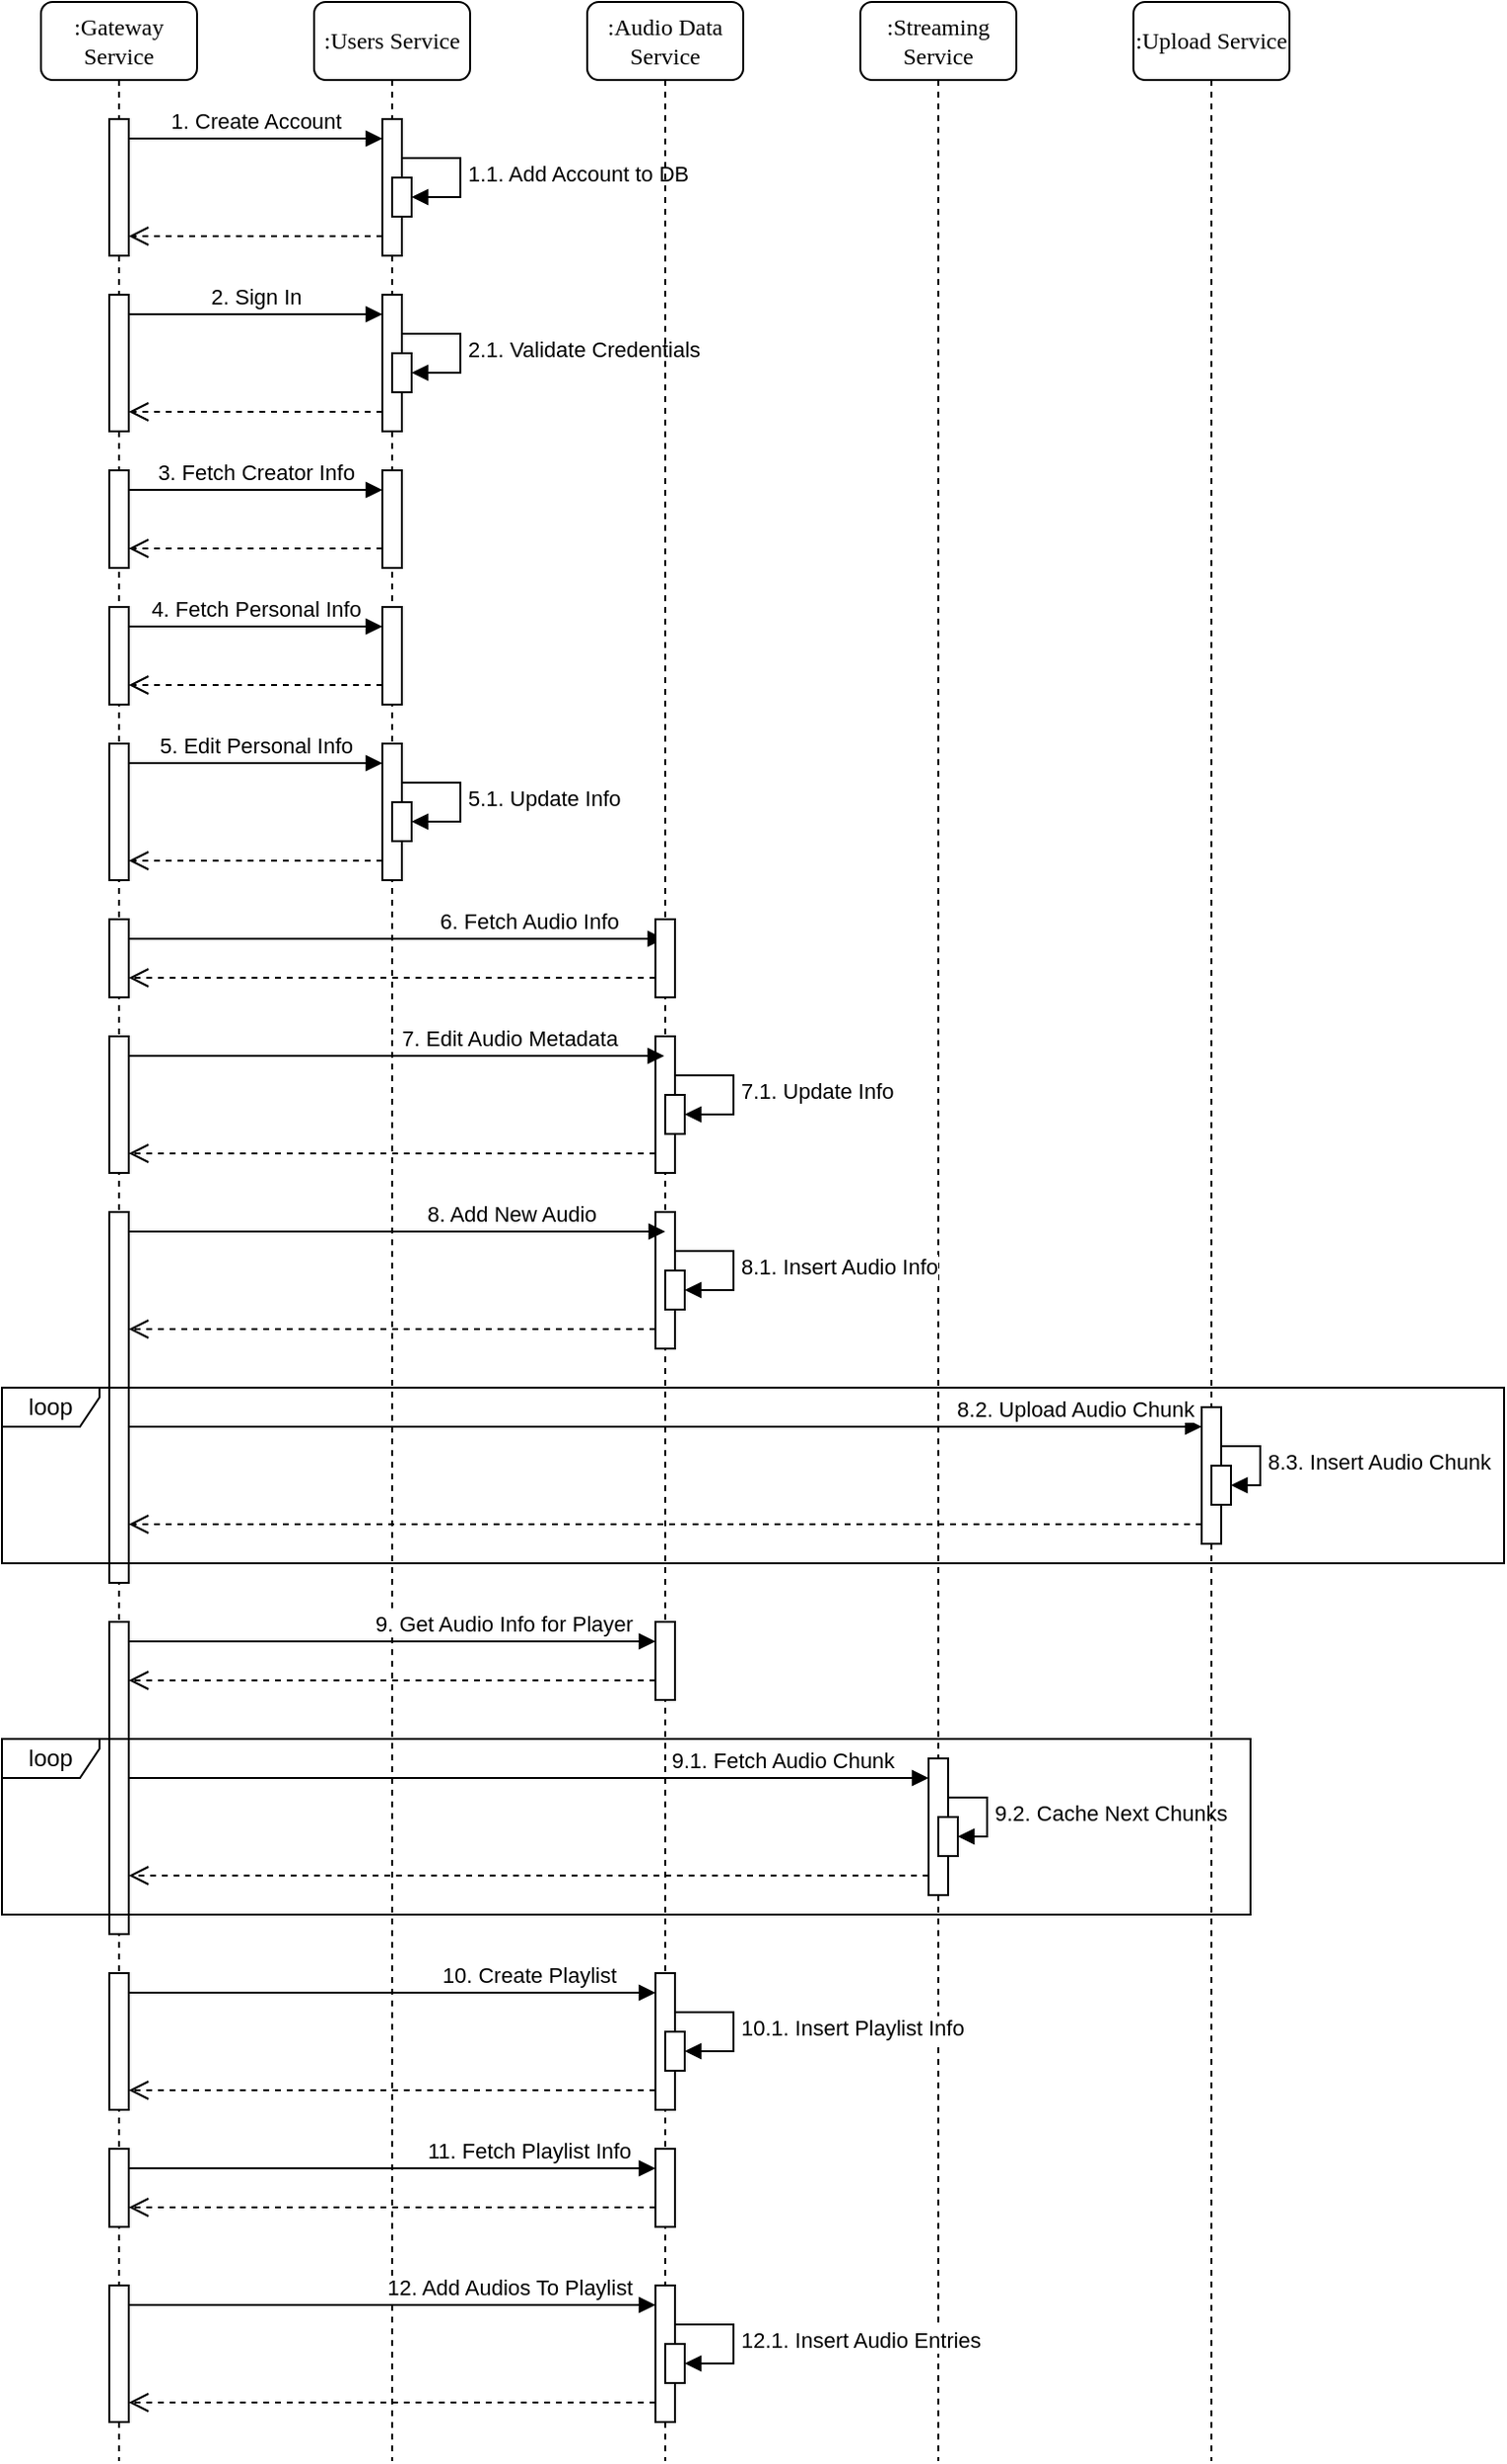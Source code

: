 <mxfile version="24.3.1" type="github">
  <diagram name="Page-1" id="13e1069c-82ec-6db2-03f1-153e76fe0fe0">
    <mxGraphModel dx="2011" dy="1060" grid="1" gridSize="10" guides="1" tooltips="1" connect="1" arrows="1" fold="1" page="0" pageScale="1" pageWidth="1100" pageHeight="850" background="none" math="0" shadow="0">
      <root>
        <mxCell id="0" />
        <mxCell id="1" parent="0" />
        <mxCell id="7baba1c4bc27f4b0-2" value=":Gateway Service" style="shape=umlLifeline;perimeter=lifelinePerimeter;whiteSpace=wrap;html=1;container=1;collapsible=0;recursiveResize=0;outlineConnect=0;rounded=1;shadow=0;comic=0;labelBackgroundColor=none;strokeWidth=1;fontFamily=Verdana;fontSize=12;align=center;" parent="1" vertex="1">
          <mxGeometry x="280" y="80" width="80" height="1260" as="geometry" />
        </mxCell>
        <mxCell id="Jwiv7qxnIvKgj8f71Bxk-2" value="" style="html=1;points=[[0,0,0,0,5],[0,1,0,0,-5],[1,0,0,0,5],[1,1,0,0,-5]];perimeter=orthogonalPerimeter;outlineConnect=0;targetShapes=umlLifeline;portConstraint=eastwest;newEdgeStyle={&quot;curved&quot;:0,&quot;rounded&quot;:0};" parent="7baba1c4bc27f4b0-2" vertex="1">
          <mxGeometry x="35" y="60" width="10" height="70" as="geometry" />
        </mxCell>
        <mxCell id="Jwiv7qxnIvKgj8f71Bxk-15" value="" style="html=1;points=[[0,0,0,0,5],[0,1,0,0,-5],[1,0,0,0,5],[1,1,0,0,-5]];perimeter=orthogonalPerimeter;outlineConnect=0;targetShapes=umlLifeline;portConstraint=eastwest;newEdgeStyle={&quot;curved&quot;:0,&quot;rounded&quot;:0};" parent="7baba1c4bc27f4b0-2" vertex="1">
          <mxGeometry x="35" y="150" width="10" height="70" as="geometry" />
        </mxCell>
        <mxCell id="Jwiv7qxnIvKgj8f71Bxk-19" value="2. Sign In" style="html=1;verticalAlign=bottom;endArrow=block;curved=0;rounded=0;" parent="7baba1c4bc27f4b0-2" target="Jwiv7qxnIvKgj8f71Bxk-16" edge="1">
          <mxGeometry width="80" relative="1" as="geometry">
            <mxPoint x="45" y="160" as="sourcePoint" />
            <mxPoint x="155" y="160" as="targetPoint" />
          </mxGeometry>
        </mxCell>
        <mxCell id="Jwiv7qxnIvKgj8f71Bxk-20" value="" style="html=1;verticalAlign=bottom;endArrow=open;dashed=1;endSize=8;curved=0;rounded=0;" parent="7baba1c4bc27f4b0-2" source="Jwiv7qxnIvKgj8f71Bxk-16" edge="1">
          <mxGeometry relative="1" as="geometry">
            <mxPoint x="155" y="210" as="sourcePoint" />
            <mxPoint x="45" y="210" as="targetPoint" />
          </mxGeometry>
        </mxCell>
        <mxCell id="Jwiv7qxnIvKgj8f71Bxk-25" value="" style="html=1;points=[[0,0,0,0,5],[0,1,0,0,-5],[1,0,0,0,5],[1,1,0,0,-5]];perimeter=orthogonalPerimeter;outlineConnect=0;targetShapes=umlLifeline;portConstraint=eastwest;newEdgeStyle={&quot;curved&quot;:0,&quot;rounded&quot;:0};" parent="7baba1c4bc27f4b0-2" vertex="1">
          <mxGeometry x="35" y="240" width="10" height="50" as="geometry" />
        </mxCell>
        <mxCell id="Jwiv7qxnIvKgj8f71Bxk-26" value="3. Fetch Creator Info" style="html=1;verticalAlign=bottom;endArrow=block;curved=0;rounded=0;" parent="7baba1c4bc27f4b0-2" target="Jwiv7qxnIvKgj8f71Bxk-22" edge="1">
          <mxGeometry width="80" relative="1" as="geometry">
            <mxPoint x="45" y="250" as="sourcePoint" />
            <mxPoint x="155" y="250" as="targetPoint" />
          </mxGeometry>
        </mxCell>
        <mxCell id="Jwiv7qxnIvKgj8f71Bxk-29" value="" style="html=1;points=[[0,0,0,0,5],[0,1,0,0,-5],[1,0,0,0,5],[1,1,0,0,-5]];perimeter=orthogonalPerimeter;outlineConnect=0;targetShapes=umlLifeline;portConstraint=eastwest;newEdgeStyle={&quot;curved&quot;:0,&quot;rounded&quot;:0};" parent="7baba1c4bc27f4b0-2" vertex="1">
          <mxGeometry x="35" y="310" width="10" height="50" as="geometry" />
        </mxCell>
        <mxCell id="Jwiv7qxnIvKgj8f71Bxk-30" value="4. Fetch Personal Info" style="html=1;verticalAlign=bottom;endArrow=block;curved=0;rounded=0;" parent="7baba1c4bc27f4b0-2" target="Jwiv7qxnIvKgj8f71Bxk-34" edge="1">
          <mxGeometry width="80" relative="1" as="geometry">
            <mxPoint x="45" y="320" as="sourcePoint" />
            <mxPoint x="155" y="320" as="targetPoint" />
          </mxGeometry>
        </mxCell>
        <mxCell id="Jwiv7qxnIvKgj8f71Bxk-38" value="" style="html=1;points=[[0,0,0,0,5],[0,1,0,0,-5],[1,0,0,0,5],[1,1,0,0,-5]];perimeter=orthogonalPerimeter;outlineConnect=0;targetShapes=umlLifeline;portConstraint=eastwest;newEdgeStyle={&quot;curved&quot;:0,&quot;rounded&quot;:0};" parent="7baba1c4bc27f4b0-2" vertex="1">
          <mxGeometry x="35" y="380" width="10" height="70" as="geometry" />
        </mxCell>
        <mxCell id="Jwiv7qxnIvKgj8f71Bxk-40" value="" style="html=1;verticalAlign=bottom;endArrow=open;dashed=1;endSize=8;curved=0;rounded=0;" parent="7baba1c4bc27f4b0-2" edge="1">
          <mxGeometry relative="1" as="geometry">
            <mxPoint x="175" y="440" as="sourcePoint" />
            <mxPoint x="45" y="440" as="targetPoint" />
          </mxGeometry>
        </mxCell>
        <mxCell id="Jwiv7qxnIvKgj8f71Bxk-47" value="" style="html=1;points=[[0,0,0,0,5],[0,1,0,0,-5],[1,0,0,0,5],[1,1,0,0,-5]];perimeter=orthogonalPerimeter;outlineConnect=0;targetShapes=umlLifeline;portConstraint=eastwest;newEdgeStyle={&quot;curved&quot;:0,&quot;rounded&quot;:0};" parent="7baba1c4bc27f4b0-2" vertex="1">
          <mxGeometry x="35" y="470" width="10" height="40" as="geometry" />
        </mxCell>
        <mxCell id="Jwiv7qxnIvKgj8f71Bxk-60" value="" style="html=1;points=[[0,0,0,0,5],[0,1,0,0,-5],[1,0,0,0,5],[1,1,0,0,-5]];perimeter=orthogonalPerimeter;outlineConnect=0;targetShapes=umlLifeline;portConstraint=eastwest;newEdgeStyle={&quot;curved&quot;:0,&quot;rounded&quot;:0};" parent="7baba1c4bc27f4b0-2" vertex="1">
          <mxGeometry x="35" y="530" width="10" height="70" as="geometry" />
        </mxCell>
        <mxCell id="Jwiv7qxnIvKgj8f71Bxk-61" value="" style="html=1;points=[[0,0,0,0,5],[0,1,0,0,-5],[1,0,0,0,5],[1,1,0,0,-5]];perimeter=orthogonalPerimeter;outlineConnect=0;targetShapes=umlLifeline;portConstraint=eastwest;newEdgeStyle={&quot;curved&quot;:0,&quot;rounded&quot;:0};" parent="7baba1c4bc27f4b0-2" vertex="1">
          <mxGeometry x="35" y="620" width="10" height="190" as="geometry" />
        </mxCell>
        <mxCell id="Jwiv7qxnIvKgj8f71Bxk-50" value="6. Fetch Audio Info" style="html=1;verticalAlign=bottom;endArrow=block;curved=0;rounded=0;" parent="7baba1c4bc27f4b0-2" target="7baba1c4bc27f4b0-6" edge="1">
          <mxGeometry x="0.494" width="80" relative="1" as="geometry">
            <mxPoint x="45" y="480" as="sourcePoint" />
            <mxPoint x="125" y="480" as="targetPoint" />
            <mxPoint as="offset" />
          </mxGeometry>
        </mxCell>
        <mxCell id="K_qDff4IZVfocPg8R-Bt-2" value="" style="html=1;points=[[0,0,0,0,5],[0,1,0,0,-5],[1,0,0,0,5],[1,1,0,0,-5]];perimeter=orthogonalPerimeter;outlineConnect=0;targetShapes=umlLifeline;portConstraint=eastwest;newEdgeStyle={&quot;curved&quot;:0,&quot;rounded&quot;:0};" vertex="1" parent="7baba1c4bc27f4b0-2">
          <mxGeometry x="35" y="1010" width="10" height="70" as="geometry" />
        </mxCell>
        <mxCell id="7baba1c4bc27f4b0-3" value=":Users Service" style="shape=umlLifeline;perimeter=lifelinePerimeter;whiteSpace=wrap;html=1;container=1;collapsible=0;recursiveResize=0;outlineConnect=0;rounded=1;shadow=0;comic=0;labelBackgroundColor=none;strokeWidth=1;fontFamily=Verdana;fontSize=12;align=center;" parent="1" vertex="1">
          <mxGeometry x="420" y="80" width="80" height="1260" as="geometry" />
        </mxCell>
        <mxCell id="Jwiv7qxnIvKgj8f71Bxk-4" value="" style="html=1;points=[[0,0,0,0,5],[0,1,0,0,-5],[1,0,0,0,5],[1,1,0,0,-5]];perimeter=orthogonalPerimeter;outlineConnect=0;targetShapes=umlLifeline;portConstraint=eastwest;newEdgeStyle={&quot;curved&quot;:0,&quot;rounded&quot;:0};" parent="7baba1c4bc27f4b0-3" vertex="1">
          <mxGeometry x="35" y="60" width="10" height="70" as="geometry" />
        </mxCell>
        <mxCell id="Jwiv7qxnIvKgj8f71Bxk-9" value="" style="html=1;points=[[0,0,0,0,5],[0,1,0,0,-5],[1,0,0,0,5],[1,1,0,0,-5]];perimeter=orthogonalPerimeter;outlineConnect=0;targetShapes=umlLifeline;portConstraint=eastwest;newEdgeStyle={&quot;curved&quot;:0,&quot;rounded&quot;:0};" parent="7baba1c4bc27f4b0-3" vertex="1">
          <mxGeometry x="40" y="90" width="10" height="20" as="geometry" />
        </mxCell>
        <mxCell id="Jwiv7qxnIvKgj8f71Bxk-10" value="&lt;font style=&quot;font-size: 11px;&quot;&gt;1.1. Add Account to DB&lt;/font&gt;" style="html=1;align=left;spacingLeft=2;endArrow=block;rounded=0;edgeStyle=orthogonalEdgeStyle;curved=0;rounded=0;" parent="7baba1c4bc27f4b0-3" target="Jwiv7qxnIvKgj8f71Bxk-9" edge="1">
          <mxGeometry x="-0.001" relative="1" as="geometry">
            <mxPoint x="45" y="80" as="sourcePoint" />
            <Array as="points">
              <mxPoint x="75" y="80" />
              <mxPoint x="75" y="100" />
            </Array>
            <mxPoint as="offset" />
          </mxGeometry>
        </mxCell>
        <mxCell id="Jwiv7qxnIvKgj8f71Bxk-12" value="1. Create Account" style="html=1;verticalAlign=bottom;endArrow=block;curved=0;rounded=0;entryX=0;entryY=0;entryDx=0;entryDy=5;entryPerimeter=0;" parent="7baba1c4bc27f4b0-3" source="Jwiv7qxnIvKgj8f71Bxk-2" edge="1">
          <mxGeometry width="80" relative="1" as="geometry">
            <mxPoint x="-75" y="70" as="sourcePoint" />
            <mxPoint x="35" y="70" as="targetPoint" />
          </mxGeometry>
        </mxCell>
        <mxCell id="Jwiv7qxnIvKgj8f71Bxk-13" value="" style="html=1;verticalAlign=bottom;endArrow=open;dashed=1;endSize=8;curved=0;rounded=0;" parent="7baba1c4bc27f4b0-3" target="Jwiv7qxnIvKgj8f71Bxk-2" edge="1">
          <mxGeometry relative="1" as="geometry">
            <mxPoint x="35" y="120" as="sourcePoint" />
            <mxPoint x="-75" y="120" as="targetPoint" />
          </mxGeometry>
        </mxCell>
        <mxCell id="Jwiv7qxnIvKgj8f71Bxk-16" value="" style="html=1;points=[[0,0,0,0,5],[0,1,0,0,-5],[1,0,0,0,5],[1,1,0,0,-5]];perimeter=orthogonalPerimeter;outlineConnect=0;targetShapes=umlLifeline;portConstraint=eastwest;newEdgeStyle={&quot;curved&quot;:0,&quot;rounded&quot;:0};" parent="7baba1c4bc27f4b0-3" vertex="1">
          <mxGeometry x="35" y="150" width="10" height="70" as="geometry" />
        </mxCell>
        <mxCell id="Jwiv7qxnIvKgj8f71Bxk-18" value="&lt;font style=&quot;font-size: 11px;&quot;&gt;2.1. Validate Credentials&lt;/font&gt;" style="html=1;align=left;spacingLeft=2;endArrow=block;rounded=0;edgeStyle=orthogonalEdgeStyle;curved=0;rounded=0;" parent="7baba1c4bc27f4b0-3" target="Jwiv7qxnIvKgj8f71Bxk-17" edge="1">
          <mxGeometry x="-0.001" relative="1" as="geometry">
            <mxPoint x="45" y="170" as="sourcePoint" />
            <Array as="points">
              <mxPoint x="75" y="170" />
              <mxPoint x="75" y="190" />
            </Array>
            <mxPoint as="offset" />
          </mxGeometry>
        </mxCell>
        <mxCell id="Jwiv7qxnIvKgj8f71Bxk-17" value="" style="html=1;points=[[0,0,0,0,5],[0,1,0,0,-5],[1,0,0,0,5],[1,1,0,0,-5]];perimeter=orthogonalPerimeter;outlineConnect=0;targetShapes=umlLifeline;portConstraint=eastwest;newEdgeStyle={&quot;curved&quot;:0,&quot;rounded&quot;:0};" parent="7baba1c4bc27f4b0-3" vertex="1">
          <mxGeometry x="40" y="180" width="10" height="20" as="geometry" />
        </mxCell>
        <mxCell id="Jwiv7qxnIvKgj8f71Bxk-22" value="" style="html=1;points=[[0,0,0,0,5],[0,1,0,0,-5],[1,0,0,0,5],[1,1,0,0,-5]];perimeter=orthogonalPerimeter;outlineConnect=0;targetShapes=umlLifeline;portConstraint=eastwest;newEdgeStyle={&quot;curved&quot;:0,&quot;rounded&quot;:0};" parent="7baba1c4bc27f4b0-3" vertex="1">
          <mxGeometry x="35" y="240" width="10" height="50" as="geometry" />
        </mxCell>
        <mxCell id="Jwiv7qxnIvKgj8f71Bxk-34" value="" style="html=1;points=[[0,0,0,0,5],[0,1,0,0,-5],[1,0,0,0,5],[1,1,0,0,-5]];perimeter=orthogonalPerimeter;outlineConnect=0;targetShapes=umlLifeline;portConstraint=eastwest;newEdgeStyle={&quot;curved&quot;:0,&quot;rounded&quot;:0};" parent="7baba1c4bc27f4b0-3" vertex="1">
          <mxGeometry x="35" y="310" width="10" height="50" as="geometry" />
        </mxCell>
        <mxCell id="Jwiv7qxnIvKgj8f71Bxk-42" value="&lt;font style=&quot;font-size: 11px;&quot;&gt;5.1. Update Info&lt;/font&gt;" style="html=1;align=left;spacingLeft=2;endArrow=block;rounded=0;edgeStyle=orthogonalEdgeStyle;curved=0;rounded=0;" parent="7baba1c4bc27f4b0-3" target="Jwiv7qxnIvKgj8f71Bxk-43" edge="1">
          <mxGeometry x="-0.001" relative="1" as="geometry">
            <mxPoint x="45" y="400" as="sourcePoint" />
            <Array as="points">
              <mxPoint x="75" y="400" />
              <mxPoint x="75" y="420" />
            </Array>
            <mxPoint as="offset" />
          </mxGeometry>
        </mxCell>
        <mxCell id="Jwiv7qxnIvKgj8f71Bxk-41" value="" style="html=1;points=[[0,0,0,0,5],[0,1,0,0,-5],[1,0,0,0,5],[1,1,0,0,-5]];perimeter=orthogonalPerimeter;outlineConnect=0;targetShapes=umlLifeline;portConstraint=eastwest;newEdgeStyle={&quot;curved&quot;:0,&quot;rounded&quot;:0};" parent="7baba1c4bc27f4b0-3" vertex="1">
          <mxGeometry x="35" y="380" width="10" height="70" as="geometry" />
        </mxCell>
        <mxCell id="Jwiv7qxnIvKgj8f71Bxk-43" value="" style="html=1;points=[[0,0,0,0,5],[0,1,0,0,-5],[1,0,0,0,5],[1,1,0,0,-5]];perimeter=orthogonalPerimeter;outlineConnect=0;targetShapes=umlLifeline;portConstraint=eastwest;newEdgeStyle={&quot;curved&quot;:0,&quot;rounded&quot;:0};" parent="7baba1c4bc27f4b0-3" vertex="1">
          <mxGeometry x="40" y="410" width="10" height="20" as="geometry" />
        </mxCell>
        <mxCell id="K_qDff4IZVfocPg8R-Bt-10" value="" style="html=1;verticalAlign=bottom;endArrow=open;dashed=1;endSize=8;curved=0;rounded=0;" edge="1" parent="7baba1c4bc27f4b0-3">
          <mxGeometry relative="1" as="geometry">
            <mxPoint x="175.0" y="1070" as="sourcePoint" />
            <mxPoint x="-95.0" y="1070" as="targetPoint" />
          </mxGeometry>
        </mxCell>
        <mxCell id="7baba1c4bc27f4b0-4" value=":Streaming Service" style="shape=umlLifeline;perimeter=lifelinePerimeter;whiteSpace=wrap;html=1;container=1;collapsible=0;recursiveResize=0;outlineConnect=0;rounded=1;shadow=0;comic=0;labelBackgroundColor=none;strokeWidth=1;fontFamily=Verdana;fontSize=12;align=center;" parent="1" vertex="1">
          <mxGeometry x="700" y="80" width="80" height="1260" as="geometry" />
        </mxCell>
        <mxCell id="Jwiv7qxnIvKgj8f71Bxk-82" value="" style="html=1;points=[[0,0,0,0,5],[0,1,0,0,-5],[1,0,0,0,5],[1,1,0,0,-5]];perimeter=orthogonalPerimeter;outlineConnect=0;targetShapes=umlLifeline;portConstraint=eastwest;newEdgeStyle={&quot;curved&quot;:0,&quot;rounded&quot;:0};" parent="7baba1c4bc27f4b0-4" vertex="1">
          <mxGeometry x="35" y="900" width="10" height="70" as="geometry" />
        </mxCell>
        <mxCell id="Jwiv7qxnIvKgj8f71Bxk-83" value="" style="html=1;points=[[0,0,0,0,5],[0,1,0,0,-5],[1,0,0,0,5],[1,1,0,0,-5]];perimeter=orthogonalPerimeter;outlineConnect=0;targetShapes=umlLifeline;portConstraint=eastwest;newEdgeStyle={&quot;curved&quot;:0,&quot;rounded&quot;:0};" parent="7baba1c4bc27f4b0-4" vertex="1">
          <mxGeometry x="40" y="930" width="10" height="20" as="geometry" />
        </mxCell>
        <mxCell id="Jwiv7qxnIvKgj8f71Bxk-84" value="&lt;font style=&quot;font-size: 11px;&quot;&gt;9.2. Cache Next Chunks&lt;/font&gt;" style="html=1;align=left;spacingLeft=2;endArrow=block;rounded=0;edgeStyle=orthogonalEdgeStyle;curved=0;rounded=0;" parent="7baba1c4bc27f4b0-4" source="Jwiv7qxnIvKgj8f71Bxk-82" target="Jwiv7qxnIvKgj8f71Bxk-83" edge="1">
          <mxGeometry x="-0.001" relative="1" as="geometry">
            <mxPoint x="50" y="920" as="sourcePoint" />
            <Array as="points">
              <mxPoint x="65" y="920" />
              <mxPoint x="65" y="940" />
            </Array>
            <mxPoint as="offset" />
          </mxGeometry>
        </mxCell>
        <mxCell id="7baba1c4bc27f4b0-5" value=":Upload Service" style="shape=umlLifeline;perimeter=lifelinePerimeter;whiteSpace=wrap;html=1;container=1;collapsible=0;recursiveResize=0;outlineConnect=0;rounded=1;shadow=0;comic=0;labelBackgroundColor=none;strokeWidth=1;fontFamily=Verdana;fontSize=12;align=center;" parent="1" vertex="1">
          <mxGeometry x="840" y="80" width="80" height="1260" as="geometry" />
        </mxCell>
        <mxCell id="Jwiv7qxnIvKgj8f71Bxk-75" value="" style="html=1;points=[[0,0,0,0,5],[0,1,0,0,-5],[1,0,0,0,5],[1,1,0,0,-5]];perimeter=orthogonalPerimeter;outlineConnect=0;targetShapes=umlLifeline;portConstraint=eastwest;newEdgeStyle={&quot;curved&quot;:0,&quot;rounded&quot;:0};" parent="7baba1c4bc27f4b0-5" vertex="1">
          <mxGeometry x="35" y="720" width="10" height="70" as="geometry" />
        </mxCell>
        <mxCell id="Jwiv7qxnIvKgj8f71Bxk-76" value="" style="html=1;points=[[0,0,0,0,5],[0,1,0,0,-5],[1,0,0,0,5],[1,1,0,0,-5]];perimeter=orthogonalPerimeter;outlineConnect=0;targetShapes=umlLifeline;portConstraint=eastwest;newEdgeStyle={&quot;curved&quot;:0,&quot;rounded&quot;:0};" parent="7baba1c4bc27f4b0-5" vertex="1">
          <mxGeometry x="40" y="750" width="10" height="20" as="geometry" />
        </mxCell>
        <mxCell id="Jwiv7qxnIvKgj8f71Bxk-77" value="&lt;font style=&quot;font-size: 11px;&quot;&gt;8.3. Insert Audio Chunk&lt;/font&gt;" style="html=1;align=left;spacingLeft=2;endArrow=block;rounded=0;edgeStyle=orthogonalEdgeStyle;curved=0;rounded=0;" parent="7baba1c4bc27f4b0-5" source="Jwiv7qxnIvKgj8f71Bxk-75" target="Jwiv7qxnIvKgj8f71Bxk-76" edge="1">
          <mxGeometry x="-0.001" relative="1" as="geometry">
            <mxPoint x="50" y="740" as="sourcePoint" />
            <Array as="points">
              <mxPoint x="65" y="740" />
              <mxPoint x="65" y="760" />
            </Array>
            <mxPoint as="offset" />
          </mxGeometry>
        </mxCell>
        <mxCell id="Jwiv7qxnIvKgj8f71Bxk-78" value="" style="html=1;verticalAlign=bottom;endArrow=open;dashed=1;endSize=8;curved=0;rounded=0;" parent="7baba1c4bc27f4b0-5" source="Jwiv7qxnIvKgj8f71Bxk-75" edge="1">
          <mxGeometry relative="1" as="geometry">
            <mxPoint x="-245" y="780" as="sourcePoint" />
            <mxPoint x="-515" y="780" as="targetPoint" />
          </mxGeometry>
        </mxCell>
        <mxCell id="Jwiv7qxnIvKgj8f71Bxk-79" value="8.2. Upload Audio Chunk" style="html=1;verticalAlign=bottom;endArrow=block;curved=0;rounded=0;" parent="7baba1c4bc27f4b0-5" target="Jwiv7qxnIvKgj8f71Bxk-75" edge="1">
          <mxGeometry x="0.764" width="80" relative="1" as="geometry">
            <mxPoint x="-515.0" y="730" as="sourcePoint" />
            <mxPoint x="-240" y="730" as="targetPoint" />
            <Array as="points">
              <mxPoint x="-435" y="730" />
            </Array>
            <mxPoint as="offset" />
          </mxGeometry>
        </mxCell>
        <mxCell id="7baba1c4bc27f4b0-6" value=":Audio Data Service" style="shape=umlLifeline;perimeter=lifelinePerimeter;whiteSpace=wrap;html=1;container=1;collapsible=0;recursiveResize=0;outlineConnect=0;rounded=1;shadow=0;comic=0;labelBackgroundColor=none;strokeWidth=1;fontFamily=Verdana;fontSize=12;align=center;" parent="1" vertex="1">
          <mxGeometry x="560" y="80" width="80" height="1260" as="geometry" />
        </mxCell>
        <mxCell id="Jwiv7qxnIvKgj8f71Bxk-49" value="" style="html=1;points=[[0,0,0,0,5],[0,1,0,0,-5],[1,0,0,0,5],[1,1,0,0,-5]];perimeter=orthogonalPerimeter;outlineConnect=0;targetShapes=umlLifeline;portConstraint=eastwest;newEdgeStyle={&quot;curved&quot;:0,&quot;rounded&quot;:0};" parent="7baba1c4bc27f4b0-6" vertex="1">
          <mxGeometry x="35" y="470" width="10" height="40" as="geometry" />
        </mxCell>
        <mxCell id="Jwiv7qxnIvKgj8f71Bxk-59" value="" style="html=1;points=[[0,0,0,0,5],[0,1,0,0,-5],[1,0,0,0,5],[1,1,0,0,-5]];perimeter=orthogonalPerimeter;outlineConnect=0;targetShapes=umlLifeline;portConstraint=eastwest;newEdgeStyle={&quot;curved&quot;:0,&quot;rounded&quot;:0};" parent="7baba1c4bc27f4b0-6" vertex="1">
          <mxGeometry x="35" y="530" width="10" height="70" as="geometry" />
        </mxCell>
        <mxCell id="Jwiv7qxnIvKgj8f71Bxk-56" value="&lt;font style=&quot;font-size: 11px;&quot;&gt;7.1. Update Info&lt;/font&gt;" style="html=1;align=left;spacingLeft=2;endArrow=block;rounded=0;edgeStyle=orthogonalEdgeStyle;curved=0;rounded=0;" parent="7baba1c4bc27f4b0-6" source="Jwiv7qxnIvKgj8f71Bxk-59" target="Jwiv7qxnIvKgj8f71Bxk-57" edge="1">
          <mxGeometry x="-0.001" relative="1" as="geometry">
            <mxPoint x="45" y="550" as="sourcePoint" />
            <Array as="points">
              <mxPoint x="75" y="550" />
              <mxPoint x="75" y="570" />
            </Array>
            <mxPoint as="offset" />
          </mxGeometry>
        </mxCell>
        <mxCell id="Jwiv7qxnIvKgj8f71Bxk-57" value="" style="html=1;points=[[0,0,0,0,5],[0,1,0,0,-5],[1,0,0,0,5],[1,1,0,0,-5]];perimeter=orthogonalPerimeter;outlineConnect=0;targetShapes=umlLifeline;portConstraint=eastwest;newEdgeStyle={&quot;curved&quot;:0,&quot;rounded&quot;:0};" parent="7baba1c4bc27f4b0-6" vertex="1">
          <mxGeometry x="40" y="560" width="10" height="20" as="geometry" />
        </mxCell>
        <mxCell id="Jwiv7qxnIvKgj8f71Bxk-55" value="" style="html=1;verticalAlign=bottom;endArrow=open;dashed=1;endSize=8;curved=0;rounded=0;" parent="7baba1c4bc27f4b0-6" edge="1">
          <mxGeometry relative="1" as="geometry">
            <mxPoint x="35" y="590" as="sourcePoint" />
            <mxPoint x="-235" y="590" as="targetPoint" />
          </mxGeometry>
        </mxCell>
        <mxCell id="K_qDff4IZVfocPg8R-Bt-6" value="" style="html=1;points=[[0,0,0,0,5],[0,1,0,0,-5],[1,0,0,0,5],[1,1,0,0,-5]];perimeter=orthogonalPerimeter;outlineConnect=0;targetShapes=umlLifeline;portConstraint=eastwest;newEdgeStyle={&quot;curved&quot;:0,&quot;rounded&quot;:0};" vertex="1" parent="7baba1c4bc27f4b0-6">
          <mxGeometry x="35" y="1010" width="10" height="70" as="geometry" />
        </mxCell>
        <mxCell id="K_qDff4IZVfocPg8R-Bt-7" value="&lt;font style=&quot;font-size: 11px;&quot;&gt;10.1. Insert Playlist Info&lt;/font&gt;" style="html=1;align=left;spacingLeft=2;endArrow=block;rounded=0;edgeStyle=orthogonalEdgeStyle;curved=0;rounded=0;" edge="1" parent="7baba1c4bc27f4b0-6" source="K_qDff4IZVfocPg8R-Bt-6" target="K_qDff4IZVfocPg8R-Bt-8">
          <mxGeometry x="-0.001" relative="1" as="geometry">
            <mxPoint x="45" y="1030" as="sourcePoint" />
            <Array as="points">
              <mxPoint x="75" y="1030" />
              <mxPoint x="75" y="1050" />
            </Array>
            <mxPoint as="offset" />
          </mxGeometry>
        </mxCell>
        <mxCell id="K_qDff4IZVfocPg8R-Bt-8" value="" style="html=1;points=[[0,0,0,0,5],[0,1,0,0,-5],[1,0,0,0,5],[1,1,0,0,-5]];perimeter=orthogonalPerimeter;outlineConnect=0;targetShapes=umlLifeline;portConstraint=eastwest;newEdgeStyle={&quot;curved&quot;:0,&quot;rounded&quot;:0};" vertex="1" parent="7baba1c4bc27f4b0-6">
          <mxGeometry x="40" y="1040" width="10" height="20" as="geometry" />
        </mxCell>
        <mxCell id="K_qDff4IZVfocPg8R-Bt-12" value="" style="html=1;verticalAlign=bottom;endArrow=open;dashed=1;endSize=8;curved=0;rounded=0;" edge="1" parent="7baba1c4bc27f4b0-6">
          <mxGeometry relative="1" as="geometry">
            <mxPoint x="35.0" y="1130" as="sourcePoint" />
            <mxPoint x="-235.0" y="1130" as="targetPoint" />
          </mxGeometry>
        </mxCell>
        <mxCell id="Jwiv7qxnIvKgj8f71Bxk-27" value="" style="html=1;verticalAlign=bottom;endArrow=open;dashed=1;endSize=8;curved=0;rounded=0;" parent="1" source="Jwiv7qxnIvKgj8f71Bxk-22" edge="1">
          <mxGeometry relative="1" as="geometry">
            <mxPoint x="435" y="360" as="sourcePoint" />
            <mxPoint x="325" y="360" as="targetPoint" />
          </mxGeometry>
        </mxCell>
        <mxCell id="Jwiv7qxnIvKgj8f71Bxk-31" value="" style="html=1;verticalAlign=bottom;endArrow=open;dashed=1;endSize=8;curved=0;rounded=0;" parent="1" edge="1">
          <mxGeometry relative="1" as="geometry">
            <mxPoint x="455" y="430" as="sourcePoint" />
            <mxPoint x="325" y="430" as="targetPoint" />
          </mxGeometry>
        </mxCell>
        <mxCell id="Jwiv7qxnIvKgj8f71Bxk-39" value="5. Edit Personal Info" style="html=1;verticalAlign=bottom;endArrow=block;curved=0;rounded=0;" parent="1" source="Jwiv7qxnIvKgj8f71Bxk-38" target="Jwiv7qxnIvKgj8f71Bxk-41" edge="1">
          <mxGeometry width="80" relative="1" as="geometry">
            <mxPoint x="280" y="450" as="sourcePoint" />
            <mxPoint x="390" y="450" as="targetPoint" />
            <Array as="points">
              <mxPoint x="400" y="470" />
            </Array>
          </mxGeometry>
        </mxCell>
        <mxCell id="Jwiv7qxnIvKgj8f71Bxk-51" value="" style="html=1;verticalAlign=bottom;endArrow=open;dashed=1;endSize=8;curved=0;rounded=0;" parent="1" source="Jwiv7qxnIvKgj8f71Bxk-49" target="Jwiv7qxnIvKgj8f71Bxk-47" edge="1">
          <mxGeometry relative="1" as="geometry">
            <mxPoint x="490" y="580" as="sourcePoint" />
            <mxPoint x="360" y="580" as="targetPoint" />
            <Array as="points">
              <mxPoint x="560" y="580" />
            </Array>
          </mxGeometry>
        </mxCell>
        <mxCell id="Jwiv7qxnIvKgj8f71Bxk-58" value="7. Edit Audio Metadata" style="html=1;verticalAlign=bottom;endArrow=block;curved=0;rounded=0;" parent="1" source="Jwiv7qxnIvKgj8f71Bxk-60" target="7baba1c4bc27f4b0-6" edge="1">
          <mxGeometry x="0.421" width="80" relative="1" as="geometry">
            <mxPoint x="330" y="620" as="sourcePoint" />
            <mxPoint x="460" y="620" as="targetPoint" />
            <Array as="points">
              <mxPoint x="405" y="620" />
            </Array>
            <mxPoint as="offset" />
          </mxGeometry>
        </mxCell>
        <mxCell id="Jwiv7qxnIvKgj8f71Bxk-62" value="" style="html=1;points=[[0,0,0,0,5],[0,1,0,0,-5],[1,0,0,0,5],[1,1,0,0,-5]];perimeter=orthogonalPerimeter;outlineConnect=0;targetShapes=umlLifeline;portConstraint=eastwest;newEdgeStyle={&quot;curved&quot;:0,&quot;rounded&quot;:0};" parent="1" vertex="1">
          <mxGeometry x="595" y="700" width="10" height="70" as="geometry" />
        </mxCell>
        <mxCell id="Jwiv7qxnIvKgj8f71Bxk-63" value="&lt;font style=&quot;font-size: 11px;&quot;&gt;8.1. Insert Audio Info&lt;/font&gt;" style="html=1;align=left;spacingLeft=2;endArrow=block;rounded=0;edgeStyle=orthogonalEdgeStyle;curved=0;rounded=0;" parent="1" source="Jwiv7qxnIvKgj8f71Bxk-62" target="Jwiv7qxnIvKgj8f71Bxk-64" edge="1">
          <mxGeometry x="-0.001" relative="1" as="geometry">
            <mxPoint x="605" y="720" as="sourcePoint" />
            <Array as="points">
              <mxPoint x="635" y="720" />
              <mxPoint x="635" y="740" />
            </Array>
            <mxPoint as="offset" />
          </mxGeometry>
        </mxCell>
        <mxCell id="Jwiv7qxnIvKgj8f71Bxk-64" value="" style="html=1;points=[[0,0,0,0,5],[0,1,0,0,-5],[1,0,0,0,5],[1,1,0,0,-5]];perimeter=orthogonalPerimeter;outlineConnect=0;targetShapes=umlLifeline;portConstraint=eastwest;newEdgeStyle={&quot;curved&quot;:0,&quot;rounded&quot;:0};" parent="1" vertex="1">
          <mxGeometry x="600" y="730" width="10" height="20" as="geometry" />
        </mxCell>
        <mxCell id="Jwiv7qxnIvKgj8f71Bxk-65" value="" style="html=1;verticalAlign=bottom;endArrow=open;dashed=1;endSize=8;curved=0;rounded=0;" parent="1" edge="1">
          <mxGeometry relative="1" as="geometry">
            <mxPoint x="595" y="760" as="sourcePoint" />
            <mxPoint x="325" y="760" as="targetPoint" />
          </mxGeometry>
        </mxCell>
        <mxCell id="Jwiv7qxnIvKgj8f71Bxk-66" value="8. Add New Audio" style="html=1;verticalAlign=bottom;endArrow=block;curved=0;rounded=0;" parent="1" source="Jwiv7qxnIvKgj8f71Bxk-61" edge="1">
          <mxGeometry x="0.421" width="80" relative="1" as="geometry">
            <mxPoint x="330" y="710" as="sourcePoint" />
            <mxPoint x="600" y="710" as="targetPoint" />
            <Array as="points">
              <mxPoint x="405" y="710" />
            </Array>
            <mxPoint as="offset" />
          </mxGeometry>
        </mxCell>
        <mxCell id="Jwiv7qxnIvKgj8f71Bxk-80" value="loop" style="shape=umlFrame;whiteSpace=wrap;html=1;pointerEvents=0;width=50;height=20;" parent="1" vertex="1">
          <mxGeometry x="260" y="790" width="770" height="90" as="geometry" />
        </mxCell>
        <mxCell id="Jwiv7qxnIvKgj8f71Bxk-81" value="" style="html=1;points=[[0,0,0,0,5],[0,1,0,0,-5],[1,0,0,0,5],[1,1,0,0,-5]];perimeter=orthogonalPerimeter;outlineConnect=0;targetShapes=umlLifeline;portConstraint=eastwest;newEdgeStyle={&quot;curved&quot;:0,&quot;rounded&quot;:0};" parent="1" vertex="1">
          <mxGeometry x="315" y="910" width="10" height="160" as="geometry" />
        </mxCell>
        <mxCell id="Jwiv7qxnIvKgj8f71Bxk-85" value="" style="html=1;verticalAlign=bottom;endArrow=open;dashed=1;endSize=8;curved=0;rounded=0;" parent="1" source="Jwiv7qxnIvKgj8f71Bxk-82" edge="1">
          <mxGeometry relative="1" as="geometry">
            <mxPoint x="595" y="1040" as="sourcePoint" />
            <mxPoint x="325" y="1040" as="targetPoint" />
          </mxGeometry>
        </mxCell>
        <mxCell id="Jwiv7qxnIvKgj8f71Bxk-86" value="9.1. Fetch Audio Chunk" style="html=1;verticalAlign=bottom;endArrow=block;curved=0;rounded=0;" parent="1" target="Jwiv7qxnIvKgj8f71Bxk-82" edge="1">
          <mxGeometry x="0.634" width="80" relative="1" as="geometry">
            <mxPoint x="325.0" y="990" as="sourcePoint" />
            <mxPoint x="600" y="990" as="targetPoint" />
            <Array as="points">
              <mxPoint x="405" y="990" />
            </Array>
            <mxPoint as="offset" />
          </mxGeometry>
        </mxCell>
        <mxCell id="Jwiv7qxnIvKgj8f71Bxk-87" value="" style="html=1;points=[[0,0,0,0,5],[0,1,0,0,-5],[1,0,0,0,5],[1,1,0,0,-5]];perimeter=orthogonalPerimeter;outlineConnect=0;targetShapes=umlLifeline;portConstraint=eastwest;newEdgeStyle={&quot;curved&quot;:0,&quot;rounded&quot;:0};" parent="1" vertex="1">
          <mxGeometry x="595" y="910" width="10" height="40" as="geometry" />
        </mxCell>
        <mxCell id="Jwiv7qxnIvKgj8f71Bxk-90" value="" style="html=1;verticalAlign=bottom;endArrow=open;dashed=1;endSize=8;curved=0;rounded=0;" parent="1" edge="1">
          <mxGeometry relative="1" as="geometry">
            <mxPoint x="595" y="940" as="sourcePoint" />
            <mxPoint x="325" y="940" as="targetPoint" />
          </mxGeometry>
        </mxCell>
        <mxCell id="Jwiv7qxnIvKgj8f71Bxk-91" value="9. Get Audio Info for Player" style="html=1;verticalAlign=bottom;endArrow=block;curved=0;rounded=0;" parent="1" source="Jwiv7qxnIvKgj8f71Bxk-81" edge="1" target="Jwiv7qxnIvKgj8f71Bxk-87">
          <mxGeometry x="0.421" width="80" relative="1" as="geometry">
            <mxPoint x="330" y="920" as="sourcePoint" />
            <mxPoint x="580" y="920" as="targetPoint" />
            <Array as="points">
              <mxPoint x="405" y="920" />
            </Array>
            <mxPoint as="offset" />
          </mxGeometry>
        </mxCell>
        <mxCell id="Jwiv7qxnIvKgj8f71Bxk-92" value="loop" style="shape=umlFrame;whiteSpace=wrap;html=1;pointerEvents=0;width=50;height=20;" parent="1" vertex="1">
          <mxGeometry x="260" y="970" width="640" height="90" as="geometry" />
        </mxCell>
        <mxCell id="K_qDff4IZVfocPg8R-Bt-9" value="10. Create Playlist" style="html=1;verticalAlign=bottom;endArrow=block;curved=0;rounded=0;" edge="1" parent="1" source="K_qDff4IZVfocPg8R-Bt-2" target="K_qDff4IZVfocPg8R-Bt-6">
          <mxGeometry x="0.518" width="80" relative="1" as="geometry">
            <mxPoint x="327.5" y="1100" as="sourcePoint" />
            <mxPoint x="602.5" y="1100" as="targetPoint" />
            <Array as="points">
              <mxPoint x="407.5" y="1100" />
            </Array>
            <mxPoint as="offset" />
          </mxGeometry>
        </mxCell>
        <mxCell id="K_qDff4IZVfocPg8R-Bt-11" value="" style="html=1;points=[[0,0,0,0,5],[0,1,0,0,-5],[1,0,0,0,5],[1,1,0,0,-5]];perimeter=orthogonalPerimeter;outlineConnect=0;targetShapes=umlLifeline;portConstraint=eastwest;newEdgeStyle={&quot;curved&quot;:0,&quot;rounded&quot;:0};" vertex="1" parent="1">
          <mxGeometry x="315" y="1180" width="10" height="40" as="geometry" />
        </mxCell>
        <mxCell id="K_qDff4IZVfocPg8R-Bt-13" value="" style="html=1;points=[[0,0,0,0,5],[0,1,0,0,-5],[1,0,0,0,5],[1,1,0,0,-5]];perimeter=orthogonalPerimeter;outlineConnect=0;targetShapes=umlLifeline;portConstraint=eastwest;newEdgeStyle={&quot;curved&quot;:0,&quot;rounded&quot;:0};" vertex="1" parent="1">
          <mxGeometry x="595" y="1180" width="10" height="40" as="geometry" />
        </mxCell>
        <mxCell id="K_qDff4IZVfocPg8R-Bt-16" value="11. Fetch Playlist Info" style="html=1;verticalAlign=bottom;endArrow=block;curved=0;rounded=0;" edge="1" parent="1" source="K_qDff4IZVfocPg8R-Bt-11" target="K_qDff4IZVfocPg8R-Bt-13">
          <mxGeometry x="0.518" width="80" relative="1" as="geometry">
            <mxPoint x="327.5" y="1190" as="sourcePoint" />
            <mxPoint x="602.5" y="1190" as="targetPoint" />
            <Array as="points">
              <mxPoint x="407.5" y="1190" />
            </Array>
            <mxPoint as="offset" />
          </mxGeometry>
        </mxCell>
        <mxCell id="K_qDff4IZVfocPg8R-Bt-17" value="" style="html=1;points=[[0,0,0,0,5],[0,1,0,0,-5],[1,0,0,0,5],[1,1,0,0,-5]];perimeter=orthogonalPerimeter;outlineConnect=0;targetShapes=umlLifeline;portConstraint=eastwest;newEdgeStyle={&quot;curved&quot;:0,&quot;rounded&quot;:0};" vertex="1" parent="1">
          <mxGeometry x="315" y="1250" width="10" height="70" as="geometry" />
        </mxCell>
        <mxCell id="K_qDff4IZVfocPg8R-Bt-18" value="" style="html=1;verticalAlign=bottom;endArrow=open;dashed=1;endSize=8;curved=0;rounded=0;" edge="1" parent="1">
          <mxGeometry relative="1" as="geometry">
            <mxPoint x="595.0" y="1310" as="sourcePoint" />
            <mxPoint x="325.0" y="1310" as="targetPoint" />
          </mxGeometry>
        </mxCell>
        <mxCell id="K_qDff4IZVfocPg8R-Bt-19" value="" style="html=1;points=[[0,0,0,0,5],[0,1,0,0,-5],[1,0,0,0,5],[1,1,0,0,-5]];perimeter=orthogonalPerimeter;outlineConnect=0;targetShapes=umlLifeline;portConstraint=eastwest;newEdgeStyle={&quot;curved&quot;:0,&quot;rounded&quot;:0};" vertex="1" parent="1">
          <mxGeometry x="595" y="1250" width="10" height="70" as="geometry" />
        </mxCell>
        <mxCell id="K_qDff4IZVfocPg8R-Bt-20" value="&lt;font style=&quot;font-size: 11px;&quot;&gt;12.1. Insert Audio&lt;/font&gt;&amp;nbsp;Entries" style="html=1;align=left;spacingLeft=2;endArrow=block;rounded=0;edgeStyle=orthogonalEdgeStyle;curved=0;rounded=0;" edge="1" parent="1" source="K_qDff4IZVfocPg8R-Bt-19" target="K_qDff4IZVfocPg8R-Bt-21">
          <mxGeometry x="-0.001" relative="1" as="geometry">
            <mxPoint x="605" y="1270" as="sourcePoint" />
            <Array as="points">
              <mxPoint x="635" y="1270" />
              <mxPoint x="635" y="1290" />
            </Array>
            <mxPoint as="offset" />
          </mxGeometry>
        </mxCell>
        <mxCell id="K_qDff4IZVfocPg8R-Bt-21" value="" style="html=1;points=[[0,0,0,0,5],[0,1,0,0,-5],[1,0,0,0,5],[1,1,0,0,-5]];perimeter=orthogonalPerimeter;outlineConnect=0;targetShapes=umlLifeline;portConstraint=eastwest;newEdgeStyle={&quot;curved&quot;:0,&quot;rounded&quot;:0};" vertex="1" parent="1">
          <mxGeometry x="600" y="1280" width="10" height="20" as="geometry" />
        </mxCell>
        <mxCell id="K_qDff4IZVfocPg8R-Bt-22" value="12. Add Audios To Playlist" style="html=1;verticalAlign=bottom;endArrow=block;curved=0;rounded=0;" edge="1" parent="1" source="K_qDff4IZVfocPg8R-Bt-17" target="K_qDff4IZVfocPg8R-Bt-19">
          <mxGeometry x="0.444" width="80" relative="1" as="geometry">
            <mxPoint x="327.5" y="1260" as="sourcePoint" />
            <mxPoint x="602.5" y="1260" as="targetPoint" />
            <Array as="points">
              <mxPoint x="407.5" y="1260" />
            </Array>
            <mxPoint as="offset" />
          </mxGeometry>
        </mxCell>
      </root>
    </mxGraphModel>
  </diagram>
</mxfile>
